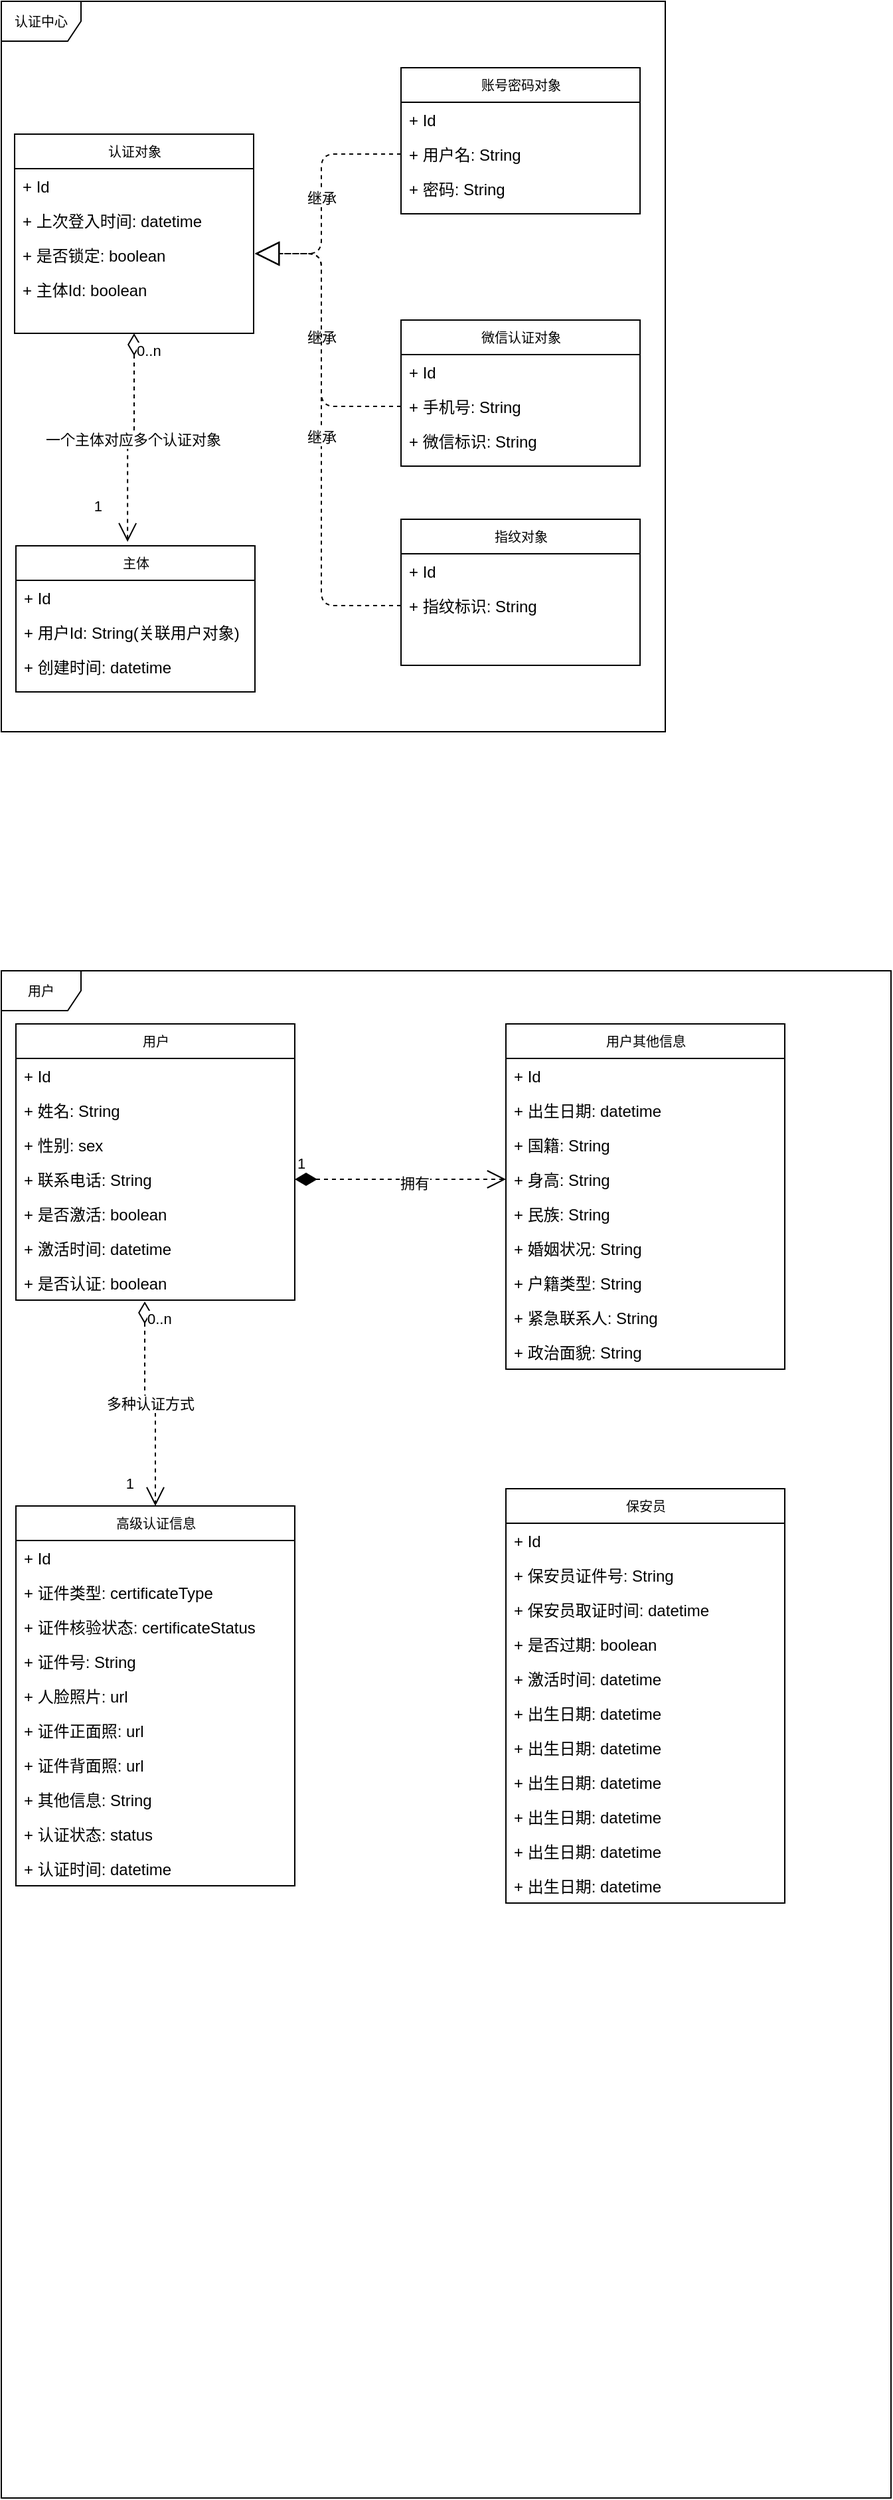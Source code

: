 <mxfile version="14.9.5" type="github">
  <diagram name="Page-1" id="c4acf3e9-155e-7222-9cf6-157b1a14988f">
    <mxGraphModel dx="1422" dy="794" grid="1" gridSize="10" guides="1" tooltips="1" connect="1" arrows="1" fold="1" page="1" pageScale="1" pageWidth="850" pageHeight="1100" background="none" math="0" shadow="0">
      <root>
        <mxCell id="0" />
        <mxCell id="1" parent="0" />
        <mxCell id="17acba5748e5396b-1" value="认证中心" style="shape=umlFrame;whiteSpace=wrap;html=1;rounded=0;shadow=0;comic=0;labelBackgroundColor=none;strokeWidth=1;fontFamily=Verdana;fontSize=10;align=center;" parent="1" vertex="1">
          <mxGeometry x="20" y="20" width="500" height="550" as="geometry" />
        </mxCell>
        <mxCell id="Sei2wfSlkflAdpRAVItV-62" value="主体" style="swimlane;html=1;fontStyle=0;childLayout=stackLayout;horizontal=1;startSize=26;fillColor=none;horizontalStack=0;resizeParent=1;resizeLast=0;collapsible=1;marginBottom=0;swimlaneFillColor=#ffffff;rounded=0;shadow=0;comic=0;labelBackgroundColor=none;strokeWidth=1;fontFamily=Verdana;fontSize=10;align=center;" vertex="1" parent="1">
          <mxGeometry x="31" y="430" width="180" height="110" as="geometry" />
        </mxCell>
        <mxCell id="Sei2wfSlkflAdpRAVItV-63" value="+ Id" style="text;html=1;strokeColor=none;fillColor=none;align=left;verticalAlign=top;spacingLeft=4;spacingRight=4;whiteSpace=wrap;overflow=hidden;rotatable=0;points=[[0,0.5],[1,0.5]];portConstraint=eastwest;" vertex="1" parent="Sei2wfSlkflAdpRAVItV-62">
          <mxGeometry y="26" width="180" height="26" as="geometry" />
        </mxCell>
        <mxCell id="Sei2wfSlkflAdpRAVItV-64" value="+ 用户Id: String(关联用户对象)" style="text;html=1;strokeColor=none;fillColor=none;align=left;verticalAlign=top;spacingLeft=4;spacingRight=4;whiteSpace=wrap;overflow=hidden;rotatable=0;points=[[0,0.5],[1,0.5]];portConstraint=eastwest;" vertex="1" parent="Sei2wfSlkflAdpRAVItV-62">
          <mxGeometry y="52" width="180" height="26" as="geometry" />
        </mxCell>
        <mxCell id="Sei2wfSlkflAdpRAVItV-65" value="+ 创建时间: datetime" style="text;html=1;strokeColor=none;fillColor=none;align=left;verticalAlign=top;spacingLeft=4;spacingRight=4;whiteSpace=wrap;overflow=hidden;rotatable=0;points=[[0,0.5],[1,0.5]];portConstraint=eastwest;" vertex="1" parent="Sei2wfSlkflAdpRAVItV-62">
          <mxGeometry y="78" width="180" height="26" as="geometry" />
        </mxCell>
        <mxCell id="Sei2wfSlkflAdpRAVItV-66" value="认证对象" style="swimlane;html=1;fontStyle=0;childLayout=stackLayout;horizontal=1;startSize=26;fillColor=none;horizontalStack=0;resizeParent=1;resizeLast=0;collapsible=1;marginBottom=0;swimlaneFillColor=#ffffff;rounded=0;shadow=0;comic=0;labelBackgroundColor=none;strokeWidth=1;fontFamily=Verdana;fontSize=10;align=center;" vertex="1" parent="1">
          <mxGeometry x="30" y="120" width="180" height="150" as="geometry" />
        </mxCell>
        <mxCell id="Sei2wfSlkflAdpRAVItV-67" value="+ Id" style="text;html=1;strokeColor=none;fillColor=none;align=left;verticalAlign=top;spacingLeft=4;spacingRight=4;whiteSpace=wrap;overflow=hidden;rotatable=0;points=[[0,0.5],[1,0.5]];portConstraint=eastwest;" vertex="1" parent="Sei2wfSlkflAdpRAVItV-66">
          <mxGeometry y="26" width="180" height="26" as="geometry" />
        </mxCell>
        <mxCell id="Sei2wfSlkflAdpRAVItV-70" value="+ 上次登入时间: datetime" style="text;html=1;strokeColor=none;fillColor=none;align=left;verticalAlign=top;spacingLeft=4;spacingRight=4;whiteSpace=wrap;overflow=hidden;rotatable=0;points=[[0,0.5],[1,0.5]];portConstraint=eastwest;" vertex="1" parent="Sei2wfSlkflAdpRAVItV-66">
          <mxGeometry y="52" width="180" height="26" as="geometry" />
        </mxCell>
        <mxCell id="Sei2wfSlkflAdpRAVItV-71" value="+ 是否锁定: boolean" style="text;html=1;strokeColor=none;fillColor=none;align=left;verticalAlign=top;spacingLeft=4;spacingRight=4;whiteSpace=wrap;overflow=hidden;rotatable=0;points=[[0,0.5],[1,0.5]];portConstraint=eastwest;" vertex="1" parent="Sei2wfSlkflAdpRAVItV-66">
          <mxGeometry y="78" width="180" height="26" as="geometry" />
        </mxCell>
        <mxCell id="Sei2wfSlkflAdpRAVItV-72" value="+ 主体Id: boolean" style="text;html=1;strokeColor=none;fillColor=none;align=left;verticalAlign=top;spacingLeft=4;spacingRight=4;whiteSpace=wrap;overflow=hidden;rotatable=0;points=[[0,0.5],[1,0.5]];portConstraint=eastwest;" vertex="1" parent="Sei2wfSlkflAdpRAVItV-66">
          <mxGeometry y="104" width="180" height="26" as="geometry" />
        </mxCell>
        <mxCell id="Sei2wfSlkflAdpRAVItV-73" value="账号密码对象" style="swimlane;html=1;fontStyle=0;childLayout=stackLayout;horizontal=1;startSize=26;fillColor=none;horizontalStack=0;resizeParent=1;resizeLast=0;collapsible=1;marginBottom=0;swimlaneFillColor=#ffffff;rounded=0;shadow=0;comic=0;labelBackgroundColor=none;strokeWidth=1;fontFamily=Verdana;fontSize=10;align=center;" vertex="1" parent="1">
          <mxGeometry x="321" y="70" width="180" height="110" as="geometry" />
        </mxCell>
        <mxCell id="Sei2wfSlkflAdpRAVItV-74" value="+ Id" style="text;html=1;strokeColor=none;fillColor=none;align=left;verticalAlign=top;spacingLeft=4;spacingRight=4;whiteSpace=wrap;overflow=hidden;rotatable=0;points=[[0,0.5],[1,0.5]];portConstraint=eastwest;" vertex="1" parent="Sei2wfSlkflAdpRAVItV-73">
          <mxGeometry y="26" width="180" height="26" as="geometry" />
        </mxCell>
        <mxCell id="Sei2wfSlkflAdpRAVItV-75" value="+ 用户名: String" style="text;html=1;strokeColor=none;fillColor=none;align=left;verticalAlign=top;spacingLeft=4;spacingRight=4;whiteSpace=wrap;overflow=hidden;rotatable=0;points=[[0,0.5],[1,0.5]];portConstraint=eastwest;" vertex="1" parent="Sei2wfSlkflAdpRAVItV-73">
          <mxGeometry y="52" width="180" height="26" as="geometry" />
        </mxCell>
        <mxCell id="Sei2wfSlkflAdpRAVItV-76" value="+ 密码: String" style="text;html=1;strokeColor=none;fillColor=none;align=left;verticalAlign=top;spacingLeft=4;spacingRight=4;whiteSpace=wrap;overflow=hidden;rotatable=0;points=[[0,0.5],[1,0.5]];portConstraint=eastwest;" vertex="1" parent="Sei2wfSlkflAdpRAVItV-73">
          <mxGeometry y="78" width="180" height="26" as="geometry" />
        </mxCell>
        <mxCell id="Sei2wfSlkflAdpRAVItV-81" value="微信认证对象" style="swimlane;html=1;fontStyle=0;childLayout=stackLayout;horizontal=1;startSize=26;fillColor=none;horizontalStack=0;resizeParent=1;resizeLast=0;collapsible=1;marginBottom=0;swimlaneFillColor=#ffffff;rounded=0;shadow=0;comic=0;labelBackgroundColor=none;strokeWidth=1;fontFamily=Verdana;fontSize=10;align=center;" vertex="1" parent="1">
          <mxGeometry x="321" y="260" width="180" height="110" as="geometry" />
        </mxCell>
        <mxCell id="Sei2wfSlkflAdpRAVItV-82" value="+ Id" style="text;html=1;strokeColor=none;fillColor=none;align=left;verticalAlign=top;spacingLeft=4;spacingRight=4;whiteSpace=wrap;overflow=hidden;rotatable=0;points=[[0,0.5],[1,0.5]];portConstraint=eastwest;" vertex="1" parent="Sei2wfSlkflAdpRAVItV-81">
          <mxGeometry y="26" width="180" height="26" as="geometry" />
        </mxCell>
        <mxCell id="Sei2wfSlkflAdpRAVItV-83" value="+ 手机号: String" style="text;html=1;strokeColor=none;fillColor=none;align=left;verticalAlign=top;spacingLeft=4;spacingRight=4;whiteSpace=wrap;overflow=hidden;rotatable=0;points=[[0,0.5],[1,0.5]];portConstraint=eastwest;" vertex="1" parent="Sei2wfSlkflAdpRAVItV-81">
          <mxGeometry y="52" width="180" height="26" as="geometry" />
        </mxCell>
        <mxCell id="Sei2wfSlkflAdpRAVItV-84" value="+ 微信标识: String" style="text;html=1;strokeColor=none;fillColor=none;align=left;verticalAlign=top;spacingLeft=4;spacingRight=4;whiteSpace=wrap;overflow=hidden;rotatable=0;points=[[0,0.5],[1,0.5]];portConstraint=eastwest;" vertex="1" parent="Sei2wfSlkflAdpRAVItV-81">
          <mxGeometry y="78" width="180" height="26" as="geometry" />
        </mxCell>
        <mxCell id="Sei2wfSlkflAdpRAVItV-90" value="继承" style="endArrow=block;endSize=16;endFill=0;html=1;dashed=1;exitX=0;exitY=0.5;exitDx=0;exitDy=0;edgeStyle=orthogonalEdgeStyle;" edge="1" parent="1" source="Sei2wfSlkflAdpRAVItV-83">
          <mxGeometry width="160" relative="1" as="geometry">
            <mxPoint x="351" y="560" as="sourcePoint" />
            <mxPoint x="211" y="210" as="targetPoint" />
            <Array as="points">
              <mxPoint x="261" y="325" />
              <mxPoint x="261" y="210" />
            </Array>
          </mxGeometry>
        </mxCell>
        <mxCell id="Sei2wfSlkflAdpRAVItV-91" value="继承" style="endArrow=block;endSize=16;endFill=0;html=1;dashed=1;exitX=0;exitY=0.5;exitDx=0;exitDy=0;edgeStyle=orthogonalEdgeStyle;" edge="1" parent="1" source="Sei2wfSlkflAdpRAVItV-75">
          <mxGeometry width="160" relative="1" as="geometry">
            <mxPoint x="331" y="500" as="sourcePoint" />
            <mxPoint x="211" y="210" as="targetPoint" />
            <Array as="points">
              <mxPoint x="261" y="135" />
              <mxPoint x="261" y="210" />
            </Array>
          </mxGeometry>
        </mxCell>
        <mxCell id="Sei2wfSlkflAdpRAVItV-95" value="指纹对象" style="swimlane;html=1;fontStyle=0;childLayout=stackLayout;horizontal=1;startSize=26;fillColor=none;horizontalStack=0;resizeParent=1;resizeLast=0;collapsible=1;marginBottom=0;swimlaneFillColor=#ffffff;rounded=0;shadow=0;comic=0;labelBackgroundColor=none;strokeWidth=1;fontFamily=Verdana;fontSize=10;align=center;" vertex="1" parent="1">
          <mxGeometry x="321" y="410" width="180" height="110" as="geometry" />
        </mxCell>
        <mxCell id="Sei2wfSlkflAdpRAVItV-96" value="+ Id" style="text;html=1;strokeColor=none;fillColor=none;align=left;verticalAlign=top;spacingLeft=4;spacingRight=4;whiteSpace=wrap;overflow=hidden;rotatable=0;points=[[0,0.5],[1,0.5]];portConstraint=eastwest;" vertex="1" parent="Sei2wfSlkflAdpRAVItV-95">
          <mxGeometry y="26" width="180" height="26" as="geometry" />
        </mxCell>
        <mxCell id="Sei2wfSlkflAdpRAVItV-97" value="+ 指纹标识: String" style="text;html=1;strokeColor=none;fillColor=none;align=left;verticalAlign=top;spacingLeft=4;spacingRight=4;whiteSpace=wrap;overflow=hidden;rotatable=0;points=[[0,0.5],[1,0.5]];portConstraint=eastwest;" vertex="1" parent="Sei2wfSlkflAdpRAVItV-95">
          <mxGeometry y="52" width="180" height="26" as="geometry" />
        </mxCell>
        <mxCell id="Sei2wfSlkflAdpRAVItV-99" value="继承" style="endArrow=block;endSize=16;endFill=0;html=1;dashed=1;exitX=0;exitY=0.5;exitDx=0;exitDy=0;edgeStyle=orthogonalEdgeStyle;" edge="1" parent="1" source="Sei2wfSlkflAdpRAVItV-97">
          <mxGeometry width="160" relative="1" as="geometry">
            <mxPoint x="311" y="540" as="sourcePoint" />
            <mxPoint x="211" y="210" as="targetPoint" />
            <Array as="points">
              <mxPoint x="261" y="475" />
              <mxPoint x="261" y="210" />
            </Array>
          </mxGeometry>
        </mxCell>
        <mxCell id="Sei2wfSlkflAdpRAVItV-92" value="一个主体对应多个认证对象" style="endArrow=open;html=1;endSize=12;startArrow=diamondThin;startSize=14;startFill=0;edgeStyle=orthogonalEdgeStyle;dashed=1;entryX=0.467;entryY=-0.027;entryDx=0;entryDy=0;entryPerimeter=0;exitX=0.5;exitY=1;exitDx=0;exitDy=0;" edge="1" parent="1" source="Sei2wfSlkflAdpRAVItV-66" target="Sei2wfSlkflAdpRAVItV-62">
          <mxGeometry relative="1" as="geometry">
            <mxPoint x="121" y="270" as="sourcePoint" />
            <mxPoint x="120.5" y="440" as="targetPoint" />
          </mxGeometry>
        </mxCell>
        <mxCell id="Sei2wfSlkflAdpRAVItV-93" value="0..n" style="edgeLabel;resizable=0;html=1;align=left;verticalAlign=top;" connectable="0" vertex="1" parent="Sei2wfSlkflAdpRAVItV-92">
          <mxGeometry x="-1" relative="1" as="geometry" />
        </mxCell>
        <mxCell id="Sei2wfSlkflAdpRAVItV-94" value="1" style="edgeLabel;resizable=0;html=1;align=right;verticalAlign=top;" connectable="0" vertex="1" parent="Sei2wfSlkflAdpRAVItV-92">
          <mxGeometry x="1" relative="1" as="geometry">
            <mxPoint x="-19" y="-40" as="offset" />
          </mxGeometry>
        </mxCell>
        <mxCell id="Sei2wfSlkflAdpRAVItV-100" value="用户" style="shape=umlFrame;whiteSpace=wrap;html=1;rounded=0;shadow=0;comic=0;labelBackgroundColor=none;strokeWidth=1;fontFamily=Verdana;fontSize=10;align=center;" vertex="1" parent="1">
          <mxGeometry x="20" y="750" width="670" height="1150" as="geometry" />
        </mxCell>
        <mxCell id="Sei2wfSlkflAdpRAVItV-101" value="高级认证信息" style="swimlane;html=1;fontStyle=0;childLayout=stackLayout;horizontal=1;startSize=26;fillColor=none;horizontalStack=0;resizeParent=1;resizeLast=0;collapsible=1;marginBottom=0;swimlaneFillColor=#ffffff;rounded=0;shadow=0;comic=0;labelBackgroundColor=none;strokeWidth=1;fontFamily=Verdana;fontSize=10;align=center;" vertex="1" parent="1">
          <mxGeometry x="31" y="1153" width="210" height="286" as="geometry" />
        </mxCell>
        <mxCell id="Sei2wfSlkflAdpRAVItV-102" value="+ Id" style="text;html=1;strokeColor=none;fillColor=none;align=left;verticalAlign=top;spacingLeft=4;spacingRight=4;whiteSpace=wrap;overflow=hidden;rotatable=0;points=[[0,0.5],[1,0.5]];portConstraint=eastwest;" vertex="1" parent="Sei2wfSlkflAdpRAVItV-101">
          <mxGeometry y="26" width="210" height="26" as="geometry" />
        </mxCell>
        <mxCell id="Sei2wfSlkflAdpRAVItV-106" value="+ 证件类型: certificateType" style="text;html=1;strokeColor=none;fillColor=none;align=left;verticalAlign=top;spacingLeft=4;spacingRight=4;whiteSpace=wrap;overflow=hidden;rotatable=0;points=[[0,0.5],[1,0.5]];portConstraint=eastwest;" vertex="1" parent="Sei2wfSlkflAdpRAVItV-101">
          <mxGeometry y="52" width="210" height="26" as="geometry" />
        </mxCell>
        <mxCell id="Sei2wfSlkflAdpRAVItV-107" value="+ 证件核验状态: certificateStatus" style="text;html=1;strokeColor=none;fillColor=none;align=left;verticalAlign=top;spacingLeft=4;spacingRight=4;whiteSpace=wrap;overflow=hidden;rotatable=0;points=[[0,0.5],[1,0.5]];portConstraint=eastwest;" vertex="1" parent="Sei2wfSlkflAdpRAVItV-101">
          <mxGeometry y="78" width="210" height="26" as="geometry" />
        </mxCell>
        <mxCell id="Sei2wfSlkflAdpRAVItV-108" value="+ 证件号: String" style="text;html=1;strokeColor=none;fillColor=none;align=left;verticalAlign=top;spacingLeft=4;spacingRight=4;whiteSpace=wrap;overflow=hidden;rotatable=0;points=[[0,0.5],[1,0.5]];portConstraint=eastwest;" vertex="1" parent="Sei2wfSlkflAdpRAVItV-101">
          <mxGeometry y="104" width="210" height="26" as="geometry" />
        </mxCell>
        <mxCell id="Sei2wfSlkflAdpRAVItV-109" value="+ 人脸照片: url" style="text;html=1;strokeColor=none;fillColor=none;align=left;verticalAlign=top;spacingLeft=4;spacingRight=4;whiteSpace=wrap;overflow=hidden;rotatable=0;points=[[0,0.5],[1,0.5]];portConstraint=eastwest;" vertex="1" parent="Sei2wfSlkflAdpRAVItV-101">
          <mxGeometry y="130" width="210" height="26" as="geometry" />
        </mxCell>
        <mxCell id="Sei2wfSlkflAdpRAVItV-110" value="+ 证件正面照: url" style="text;html=1;strokeColor=none;fillColor=none;align=left;verticalAlign=top;spacingLeft=4;spacingRight=4;whiteSpace=wrap;overflow=hidden;rotatable=0;points=[[0,0.5],[1,0.5]];portConstraint=eastwest;" vertex="1" parent="Sei2wfSlkflAdpRAVItV-101">
          <mxGeometry y="156" width="210" height="26" as="geometry" />
        </mxCell>
        <mxCell id="Sei2wfSlkflAdpRAVItV-111" value="+ 证件背面照: url" style="text;html=1;strokeColor=none;fillColor=none;align=left;verticalAlign=top;spacingLeft=4;spacingRight=4;whiteSpace=wrap;overflow=hidden;rotatable=0;points=[[0,0.5],[1,0.5]];portConstraint=eastwest;" vertex="1" parent="Sei2wfSlkflAdpRAVItV-101">
          <mxGeometry y="182" width="210" height="26" as="geometry" />
        </mxCell>
        <mxCell id="Sei2wfSlkflAdpRAVItV-129" value="+ 其他信息: String" style="text;html=1;strokeColor=none;fillColor=none;align=left;verticalAlign=top;spacingLeft=4;spacingRight=4;whiteSpace=wrap;overflow=hidden;rotatable=0;points=[[0,0.5],[1,0.5]];portConstraint=eastwest;" vertex="1" parent="Sei2wfSlkflAdpRAVItV-101">
          <mxGeometry y="208" width="210" height="26" as="geometry" />
        </mxCell>
        <mxCell id="Sei2wfSlkflAdpRAVItV-130" value="+ 认证状态: status" style="text;html=1;strokeColor=none;fillColor=none;align=left;verticalAlign=top;spacingLeft=4;spacingRight=4;whiteSpace=wrap;overflow=hidden;rotatable=0;points=[[0,0.5],[1,0.5]];portConstraint=eastwest;" vertex="1" parent="Sei2wfSlkflAdpRAVItV-101">
          <mxGeometry y="234" width="210" height="26" as="geometry" />
        </mxCell>
        <mxCell id="Sei2wfSlkflAdpRAVItV-131" value="+ 认证时间: datetime" style="text;html=1;strokeColor=none;fillColor=none;align=left;verticalAlign=top;spacingLeft=4;spacingRight=4;whiteSpace=wrap;overflow=hidden;rotatable=0;points=[[0,0.5],[1,0.5]];portConstraint=eastwest;" vertex="1" parent="Sei2wfSlkflAdpRAVItV-101">
          <mxGeometry y="260" width="210" height="26" as="geometry" />
        </mxCell>
        <mxCell id="Sei2wfSlkflAdpRAVItV-112" value="用户" style="swimlane;html=1;fontStyle=0;childLayout=stackLayout;horizontal=1;startSize=26;fillColor=none;horizontalStack=0;resizeParent=1;resizeLast=0;collapsible=1;marginBottom=0;swimlaneFillColor=#ffffff;rounded=0;shadow=0;comic=0;labelBackgroundColor=none;strokeWidth=1;fontFamily=Verdana;fontSize=10;align=center;" vertex="1" parent="1">
          <mxGeometry x="31" y="790" width="210" height="208" as="geometry" />
        </mxCell>
        <mxCell id="Sei2wfSlkflAdpRAVItV-113" value="+ Id" style="text;html=1;strokeColor=none;fillColor=none;align=left;verticalAlign=top;spacingLeft=4;spacingRight=4;whiteSpace=wrap;overflow=hidden;rotatable=0;points=[[0,0.5],[1,0.5]];portConstraint=eastwest;" vertex="1" parent="Sei2wfSlkflAdpRAVItV-112">
          <mxGeometry y="26" width="210" height="26" as="geometry" />
        </mxCell>
        <mxCell id="Sei2wfSlkflAdpRAVItV-114" value="+ 姓名: String" style="text;html=1;strokeColor=none;fillColor=none;align=left;verticalAlign=top;spacingLeft=4;spacingRight=4;whiteSpace=wrap;overflow=hidden;rotatable=0;points=[[0,0.5],[1,0.5]];portConstraint=eastwest;" vertex="1" parent="Sei2wfSlkflAdpRAVItV-112">
          <mxGeometry y="52" width="210" height="26" as="geometry" />
        </mxCell>
        <mxCell id="Sei2wfSlkflAdpRAVItV-115" value="+ 性别: sex" style="text;html=1;strokeColor=none;fillColor=none;align=left;verticalAlign=top;spacingLeft=4;spacingRight=4;whiteSpace=wrap;overflow=hidden;rotatable=0;points=[[0,0.5],[1,0.5]];portConstraint=eastwest;" vertex="1" parent="Sei2wfSlkflAdpRAVItV-112">
          <mxGeometry y="78" width="210" height="26" as="geometry" />
        </mxCell>
        <mxCell id="Sei2wfSlkflAdpRAVItV-116" value="+ 联系电话: String" style="text;html=1;strokeColor=none;fillColor=none;align=left;verticalAlign=top;spacingLeft=4;spacingRight=4;whiteSpace=wrap;overflow=hidden;rotatable=0;points=[[0,0.5],[1,0.5]];portConstraint=eastwest;" vertex="1" parent="Sei2wfSlkflAdpRAVItV-112">
          <mxGeometry y="104" width="210" height="26" as="geometry" />
        </mxCell>
        <mxCell id="Sei2wfSlkflAdpRAVItV-123" value="+ 是否激活: boolean" style="text;html=1;strokeColor=none;fillColor=none;align=left;verticalAlign=top;spacingLeft=4;spacingRight=4;whiteSpace=wrap;overflow=hidden;rotatable=0;points=[[0,0.5],[1,0.5]];portConstraint=eastwest;" vertex="1" parent="Sei2wfSlkflAdpRAVItV-112">
          <mxGeometry y="130" width="210" height="26" as="geometry" />
        </mxCell>
        <mxCell id="Sei2wfSlkflAdpRAVItV-124" value="+ 激活时间: datetime" style="text;html=1;strokeColor=none;fillColor=none;align=left;verticalAlign=top;spacingLeft=4;spacingRight=4;whiteSpace=wrap;overflow=hidden;rotatable=0;points=[[0,0.5],[1,0.5]];portConstraint=eastwest;" vertex="1" parent="Sei2wfSlkflAdpRAVItV-112">
          <mxGeometry y="156" width="210" height="26" as="geometry" />
        </mxCell>
        <mxCell id="Sei2wfSlkflAdpRAVItV-125" value="+ 是否认证: boolean" style="text;html=1;strokeColor=none;fillColor=none;align=left;verticalAlign=top;spacingLeft=4;spacingRight=4;whiteSpace=wrap;overflow=hidden;rotatable=0;points=[[0,0.5],[1,0.5]];portConstraint=eastwest;" vertex="1" parent="Sei2wfSlkflAdpRAVItV-112">
          <mxGeometry y="182" width="210" height="26" as="geometry" />
        </mxCell>
        <mxCell id="Sei2wfSlkflAdpRAVItV-126" value="多种认证方式" style="endArrow=open;html=1;endSize=12;startArrow=diamondThin;startSize=14;startFill=0;edgeStyle=orthogonalEdgeStyle;dashed=1;exitX=0.462;exitY=1.038;exitDx=0;exitDy=0;exitPerimeter=0;entryX=0.5;entryY=0;entryDx=0;entryDy=0;" edge="1" parent="1" source="Sei2wfSlkflAdpRAVItV-125" target="Sei2wfSlkflAdpRAVItV-101">
          <mxGeometry relative="1" as="geometry">
            <mxPoint x="370" y="1070" as="sourcePoint" />
            <mxPoint x="530" y="1070" as="targetPoint" />
          </mxGeometry>
        </mxCell>
        <mxCell id="Sei2wfSlkflAdpRAVItV-127" value="0..n" style="edgeLabel;resizable=0;html=1;align=left;verticalAlign=top;" connectable="0" vertex="1" parent="Sei2wfSlkflAdpRAVItV-126">
          <mxGeometry x="-1" relative="1" as="geometry" />
        </mxCell>
        <mxCell id="Sei2wfSlkflAdpRAVItV-128" value="1" style="edgeLabel;resizable=0;html=1;align=right;verticalAlign=top;" connectable="0" vertex="1" parent="Sei2wfSlkflAdpRAVItV-126">
          <mxGeometry x="1" relative="1" as="geometry">
            <mxPoint x="-16" y="-30" as="offset" />
          </mxGeometry>
        </mxCell>
        <mxCell id="Sei2wfSlkflAdpRAVItV-132" value="保安员" style="swimlane;html=1;fontStyle=0;childLayout=stackLayout;horizontal=1;startSize=26;fillColor=none;horizontalStack=0;resizeParent=1;resizeLast=0;collapsible=1;marginBottom=0;swimlaneFillColor=#ffffff;rounded=0;shadow=0;comic=0;labelBackgroundColor=none;strokeWidth=1;fontFamily=Verdana;fontSize=10;align=center;" vertex="1" parent="1">
          <mxGeometry x="400" y="1140" width="210" height="312" as="geometry" />
        </mxCell>
        <mxCell id="Sei2wfSlkflAdpRAVItV-133" value="+ Id" style="text;html=1;strokeColor=none;fillColor=none;align=left;verticalAlign=top;spacingLeft=4;spacingRight=4;whiteSpace=wrap;overflow=hidden;rotatable=0;points=[[0,0.5],[1,0.5]];portConstraint=eastwest;" vertex="1" parent="Sei2wfSlkflAdpRAVItV-132">
          <mxGeometry y="26" width="210" height="26" as="geometry" />
        </mxCell>
        <mxCell id="Sei2wfSlkflAdpRAVItV-135" value="+ 保安员证件号: String" style="text;html=1;strokeColor=none;fillColor=none;align=left;verticalAlign=top;spacingLeft=4;spacingRight=4;whiteSpace=wrap;overflow=hidden;rotatable=0;points=[[0,0.5],[1,0.5]];portConstraint=eastwest;" vertex="1" parent="Sei2wfSlkflAdpRAVItV-132">
          <mxGeometry y="52" width="210" height="26" as="geometry" />
        </mxCell>
        <mxCell id="Sei2wfSlkflAdpRAVItV-136" value="+ 保安员取证时间: datetime" style="text;html=1;strokeColor=none;fillColor=none;align=left;verticalAlign=top;spacingLeft=4;spacingRight=4;whiteSpace=wrap;overflow=hidden;rotatable=0;points=[[0,0.5],[1,0.5]];portConstraint=eastwest;" vertex="1" parent="Sei2wfSlkflAdpRAVItV-132">
          <mxGeometry y="78" width="210" height="26" as="geometry" />
        </mxCell>
        <mxCell id="Sei2wfSlkflAdpRAVItV-137" value="+ 是否过期: boolean" style="text;html=1;strokeColor=none;fillColor=none;align=left;verticalAlign=top;spacingLeft=4;spacingRight=4;whiteSpace=wrap;overflow=hidden;rotatable=0;points=[[0,0.5],[1,0.5]];portConstraint=eastwest;" vertex="1" parent="Sei2wfSlkflAdpRAVItV-132">
          <mxGeometry y="104" width="210" height="26" as="geometry" />
        </mxCell>
        <mxCell id="Sei2wfSlkflAdpRAVItV-138" value="+ 激活时间: datetime" style="text;html=1;strokeColor=none;fillColor=none;align=left;verticalAlign=top;spacingLeft=4;spacingRight=4;whiteSpace=wrap;overflow=hidden;rotatable=0;points=[[0,0.5],[1,0.5]];portConstraint=eastwest;" vertex="1" parent="Sei2wfSlkflAdpRAVItV-132">
          <mxGeometry y="130" width="210" height="26" as="geometry" />
        </mxCell>
        <mxCell id="Sei2wfSlkflAdpRAVItV-139" value="+ 出生日期: datetime" style="text;html=1;strokeColor=none;fillColor=none;align=left;verticalAlign=top;spacingLeft=4;spacingRight=4;whiteSpace=wrap;overflow=hidden;rotatable=0;points=[[0,0.5],[1,0.5]];portConstraint=eastwest;" vertex="1" parent="Sei2wfSlkflAdpRAVItV-132">
          <mxGeometry y="156" width="210" height="26" as="geometry" />
        </mxCell>
        <mxCell id="Sei2wfSlkflAdpRAVItV-140" value="+ 出生日期: datetime" style="text;html=1;strokeColor=none;fillColor=none;align=left;verticalAlign=top;spacingLeft=4;spacingRight=4;whiteSpace=wrap;overflow=hidden;rotatable=0;points=[[0,0.5],[1,0.5]];portConstraint=eastwest;" vertex="1" parent="Sei2wfSlkflAdpRAVItV-132">
          <mxGeometry y="182" width="210" height="26" as="geometry" />
        </mxCell>
        <mxCell id="Sei2wfSlkflAdpRAVItV-141" value="+ 出生日期: datetime" style="text;html=1;strokeColor=none;fillColor=none;align=left;verticalAlign=top;spacingLeft=4;spacingRight=4;whiteSpace=wrap;overflow=hidden;rotatable=0;points=[[0,0.5],[1,0.5]];portConstraint=eastwest;" vertex="1" parent="Sei2wfSlkflAdpRAVItV-132">
          <mxGeometry y="208" width="210" height="26" as="geometry" />
        </mxCell>
        <mxCell id="Sei2wfSlkflAdpRAVItV-142" value="+ 出生日期: datetime" style="text;html=1;strokeColor=none;fillColor=none;align=left;verticalAlign=top;spacingLeft=4;spacingRight=4;whiteSpace=wrap;overflow=hidden;rotatable=0;points=[[0,0.5],[1,0.5]];portConstraint=eastwest;" vertex="1" parent="Sei2wfSlkflAdpRAVItV-132">
          <mxGeometry y="234" width="210" height="26" as="geometry" />
        </mxCell>
        <mxCell id="Sei2wfSlkflAdpRAVItV-143" value="+ 出生日期: datetime" style="text;html=1;strokeColor=none;fillColor=none;align=left;verticalAlign=top;spacingLeft=4;spacingRight=4;whiteSpace=wrap;overflow=hidden;rotatable=0;points=[[0,0.5],[1,0.5]];portConstraint=eastwest;" vertex="1" parent="Sei2wfSlkflAdpRAVItV-132">
          <mxGeometry y="260" width="210" height="26" as="geometry" />
        </mxCell>
        <mxCell id="Sei2wfSlkflAdpRAVItV-144" value="+ 出生日期: datetime" style="text;html=1;strokeColor=none;fillColor=none;align=left;verticalAlign=top;spacingLeft=4;spacingRight=4;whiteSpace=wrap;overflow=hidden;rotatable=0;points=[[0,0.5],[1,0.5]];portConstraint=eastwest;" vertex="1" parent="Sei2wfSlkflAdpRAVItV-132">
          <mxGeometry y="286" width="210" height="26" as="geometry" />
        </mxCell>
        <mxCell id="Sei2wfSlkflAdpRAVItV-145" value="用户其他信息" style="swimlane;html=1;fontStyle=0;childLayout=stackLayout;horizontal=1;startSize=26;fillColor=none;horizontalStack=0;resizeParent=1;resizeLast=0;collapsible=1;marginBottom=0;swimlaneFillColor=#ffffff;rounded=0;shadow=0;comic=0;labelBackgroundColor=none;strokeWidth=1;fontFamily=Verdana;fontSize=10;align=center;" vertex="1" parent="1">
          <mxGeometry x="400" y="790" width="210" height="260" as="geometry" />
        </mxCell>
        <mxCell id="Sei2wfSlkflAdpRAVItV-146" value="+ Id" style="text;html=1;strokeColor=none;fillColor=none;align=left;verticalAlign=top;spacingLeft=4;spacingRight=4;whiteSpace=wrap;overflow=hidden;rotatable=0;points=[[0,0.5],[1,0.5]];portConstraint=eastwest;" vertex="1" parent="Sei2wfSlkflAdpRAVItV-145">
          <mxGeometry y="26" width="210" height="26" as="geometry" />
        </mxCell>
        <mxCell id="Sei2wfSlkflAdpRAVItV-147" value="+ 出生日期: datetime" style="text;html=1;strokeColor=none;fillColor=none;align=left;verticalAlign=top;spacingLeft=4;spacingRight=4;whiteSpace=wrap;overflow=hidden;rotatable=0;points=[[0,0.5],[1,0.5]];portConstraint=eastwest;" vertex="1" parent="Sei2wfSlkflAdpRAVItV-145">
          <mxGeometry y="52" width="210" height="26" as="geometry" />
        </mxCell>
        <mxCell id="Sei2wfSlkflAdpRAVItV-148" value="+ 国籍: String" style="text;html=1;strokeColor=none;fillColor=none;align=left;verticalAlign=top;spacingLeft=4;spacingRight=4;whiteSpace=wrap;overflow=hidden;rotatable=0;points=[[0,0.5],[1,0.5]];portConstraint=eastwest;" vertex="1" parent="Sei2wfSlkflAdpRAVItV-145">
          <mxGeometry y="78" width="210" height="26" as="geometry" />
        </mxCell>
        <mxCell id="Sei2wfSlkflAdpRAVItV-149" value="+ 身高: String" style="text;html=1;strokeColor=none;fillColor=none;align=left;verticalAlign=top;spacingLeft=4;spacingRight=4;whiteSpace=wrap;overflow=hidden;rotatable=0;points=[[0,0.5],[1,0.5]];portConstraint=eastwest;" vertex="1" parent="Sei2wfSlkflAdpRAVItV-145">
          <mxGeometry y="104" width="210" height="26" as="geometry" />
        </mxCell>
        <mxCell id="Sei2wfSlkflAdpRAVItV-150" value="+ 民族: String" style="text;html=1;strokeColor=none;fillColor=none;align=left;verticalAlign=top;spacingLeft=4;spacingRight=4;whiteSpace=wrap;overflow=hidden;rotatable=0;points=[[0,0.5],[1,0.5]];portConstraint=eastwest;" vertex="1" parent="Sei2wfSlkflAdpRAVItV-145">
          <mxGeometry y="130" width="210" height="26" as="geometry" />
        </mxCell>
        <mxCell id="Sei2wfSlkflAdpRAVItV-151" value="+ 婚姻状况: String" style="text;html=1;strokeColor=none;fillColor=none;align=left;verticalAlign=top;spacingLeft=4;spacingRight=4;whiteSpace=wrap;overflow=hidden;rotatable=0;points=[[0,0.5],[1,0.5]];portConstraint=eastwest;" vertex="1" parent="Sei2wfSlkflAdpRAVItV-145">
          <mxGeometry y="156" width="210" height="26" as="geometry" />
        </mxCell>
        <mxCell id="Sei2wfSlkflAdpRAVItV-152" value="+ 户籍类型: String" style="text;html=1;strokeColor=none;fillColor=none;align=left;verticalAlign=top;spacingLeft=4;spacingRight=4;whiteSpace=wrap;overflow=hidden;rotatable=0;points=[[0,0.5],[1,0.5]];portConstraint=eastwest;" vertex="1" parent="Sei2wfSlkflAdpRAVItV-145">
          <mxGeometry y="182" width="210" height="26" as="geometry" />
        </mxCell>
        <mxCell id="Sei2wfSlkflAdpRAVItV-156" value="+ 紧急联系人: String" style="text;html=1;strokeColor=none;fillColor=none;align=left;verticalAlign=top;spacingLeft=4;spacingRight=4;whiteSpace=wrap;overflow=hidden;rotatable=0;points=[[0,0.5],[1,0.5]];portConstraint=eastwest;" vertex="1" parent="Sei2wfSlkflAdpRAVItV-145">
          <mxGeometry y="208" width="210" height="26" as="geometry" />
        </mxCell>
        <mxCell id="Sei2wfSlkflAdpRAVItV-157" value="+ 政治面貌: String" style="text;html=1;strokeColor=none;fillColor=none;align=left;verticalAlign=top;spacingLeft=4;spacingRight=4;whiteSpace=wrap;overflow=hidden;rotatable=0;points=[[0,0.5],[1,0.5]];portConstraint=eastwest;" vertex="1" parent="Sei2wfSlkflAdpRAVItV-145">
          <mxGeometry y="234" width="210" height="26" as="geometry" />
        </mxCell>
        <mxCell id="Sei2wfSlkflAdpRAVItV-154" value="1" style="endArrow=open;html=1;endSize=12;startArrow=diamondThin;startSize=14;startFill=1;edgeStyle=orthogonalEdgeStyle;align=left;verticalAlign=bottom;dashed=1;exitX=1;exitY=0.5;exitDx=0;exitDy=0;entryX=0;entryY=0.5;entryDx=0;entryDy=0;" edge="1" parent="1" source="Sei2wfSlkflAdpRAVItV-116" target="Sei2wfSlkflAdpRAVItV-149">
          <mxGeometry x="-1" y="3" relative="1" as="geometry">
            <mxPoint x="280" y="900" as="sourcePoint" />
            <mxPoint x="440" y="900" as="targetPoint" />
          </mxGeometry>
        </mxCell>
        <mxCell id="Sei2wfSlkflAdpRAVItV-155" value="拥有" style="edgeLabel;html=1;align=center;verticalAlign=middle;resizable=0;points=[];" vertex="1" connectable="0" parent="Sei2wfSlkflAdpRAVItV-154">
          <mxGeometry x="0.132" y="-3" relative="1" as="geometry">
            <mxPoint as="offset" />
          </mxGeometry>
        </mxCell>
      </root>
    </mxGraphModel>
  </diagram>
</mxfile>
